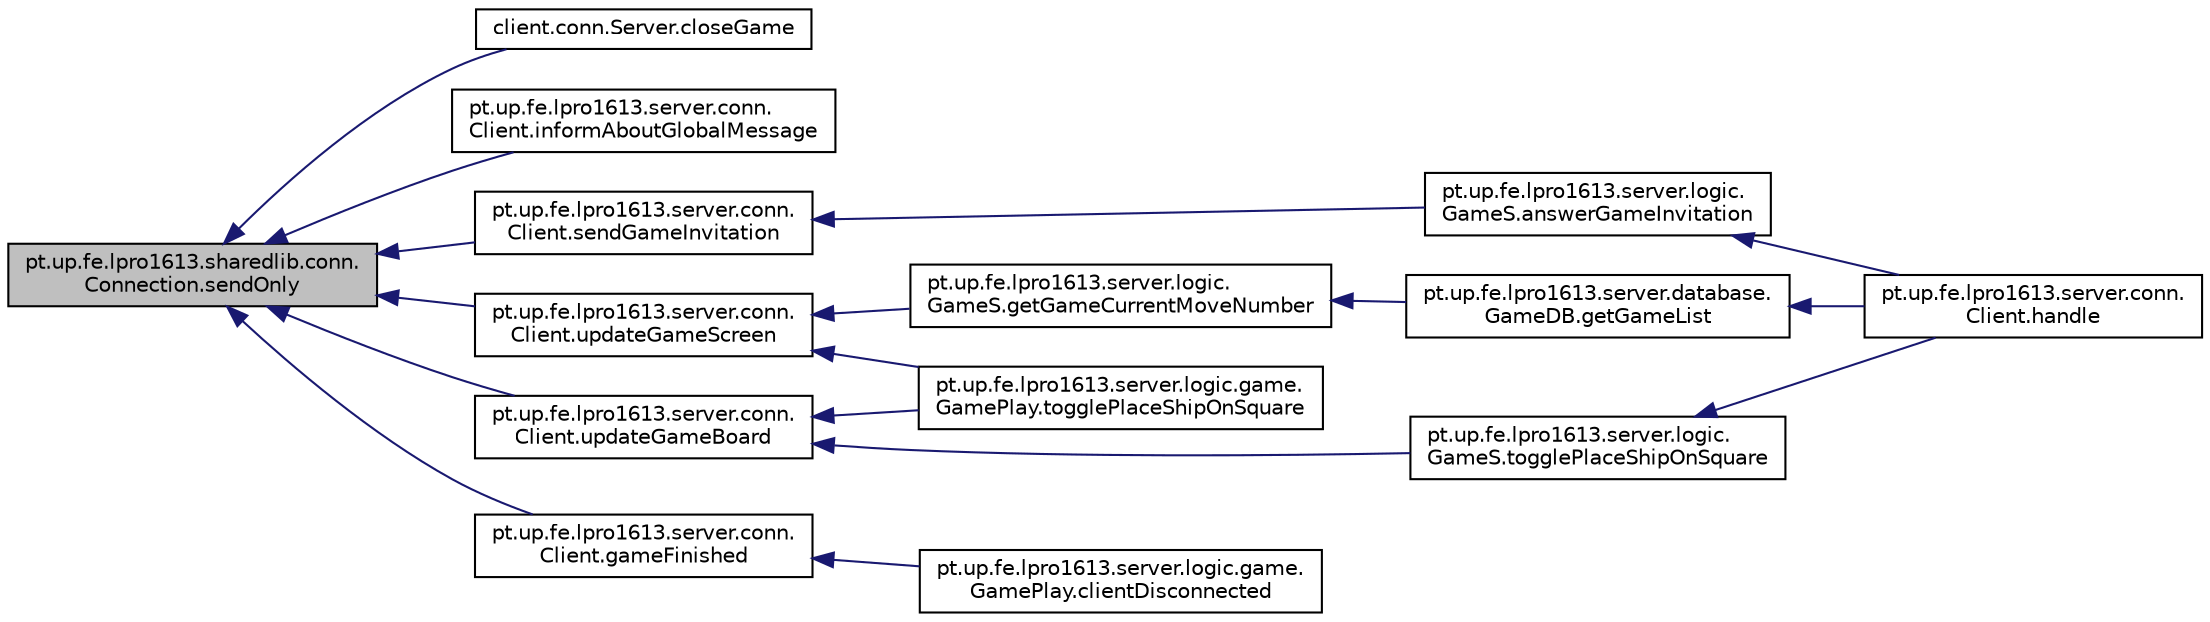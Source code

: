 digraph "pt.up.fe.lpro1613.sharedlib.conn.Connection.sendOnly"
{
  edge [fontname="Helvetica",fontsize="10",labelfontname="Helvetica",labelfontsize="10"];
  node [fontname="Helvetica",fontsize="10",shape=record];
  rankdir="LR";
  Node31 [label="pt.up.fe.lpro1613.sharedlib.conn.\lConnection.sendOnly",height=0.2,width=0.4,color="black", fillcolor="grey75", style="filled", fontcolor="black"];
  Node31 -> Node32 [dir="back",color="midnightblue",fontsize="10",style="solid",fontname="Helvetica"];
  Node32 [label="client.conn.Server.closeGame",height=0.2,width=0.4,color="black", fillcolor="white", style="filled",URL="$classclient_1_1conn_1_1_server.html#a5d1f1961306d3e06c895abc90dfddf9f"];
  Node31 -> Node33 [dir="back",color="midnightblue",fontsize="10",style="solid",fontname="Helvetica"];
  Node33 [label="pt.up.fe.lpro1613.server.conn.\lClient.informAboutGlobalMessage",height=0.2,width=0.4,color="black", fillcolor="white", style="filled",URL="$classpt_1_1up_1_1fe_1_1lpro1613_1_1server_1_1conn_1_1_client.html#aea2e952268afe16993958c8affb921cb"];
  Node31 -> Node34 [dir="back",color="midnightblue",fontsize="10",style="solid",fontname="Helvetica"];
  Node34 [label="pt.up.fe.lpro1613.server.conn.\lClient.updateGameScreen",height=0.2,width=0.4,color="black", fillcolor="white", style="filled",URL="$classpt_1_1up_1_1fe_1_1lpro1613_1_1server_1_1conn_1_1_client.html#ad3cc8b10b942f6260a0e7db7f5a0a538"];
  Node34 -> Node35 [dir="back",color="midnightblue",fontsize="10",style="solid",fontname="Helvetica"];
  Node35 [label="pt.up.fe.lpro1613.server.logic.game.\lGamePlay.togglePlaceShipOnSquare",height=0.2,width=0.4,color="black", fillcolor="white", style="filled",URL="$classpt_1_1up_1_1fe_1_1lpro1613_1_1server_1_1logic_1_1game_1_1_game_play.html#a6fcb90a31171ecfc5a9ed4f41b2396ee"];
  Node34 -> Node36 [dir="back",color="midnightblue",fontsize="10",style="solid",fontname="Helvetica"];
  Node36 [label="pt.up.fe.lpro1613.server.logic.\lGameS.getGameCurrentMoveNumber",height=0.2,width=0.4,color="black", fillcolor="white", style="filled",URL="$classpt_1_1up_1_1fe_1_1lpro1613_1_1server_1_1logic_1_1_game_s.html#a7ba4f1f49645551b9b9537981b66e6e9"];
  Node36 -> Node37 [dir="back",color="midnightblue",fontsize="10",style="solid",fontname="Helvetica"];
  Node37 [label="pt.up.fe.lpro1613.server.database.\lGameDB.getGameList",height=0.2,width=0.4,color="black", fillcolor="white", style="filled",URL="$classpt_1_1up_1_1fe_1_1lpro1613_1_1server_1_1database_1_1_game_d_b.html#a4c567854868d16ae9b919c0655be65a7"];
  Node37 -> Node38 [dir="back",color="midnightblue",fontsize="10",style="solid",fontname="Helvetica"];
  Node38 [label="pt.up.fe.lpro1613.server.conn.\lClient.handle",height=0.2,width=0.4,color="black", fillcolor="white", style="filled",URL="$classpt_1_1up_1_1fe_1_1lpro1613_1_1server_1_1conn_1_1_client.html#a81efbd1e6b06189da5c814ac767a4a98"];
  Node31 -> Node39 [dir="back",color="midnightblue",fontsize="10",style="solid",fontname="Helvetica"];
  Node39 [label="pt.up.fe.lpro1613.server.conn.\lClient.sendGameInvitation",height=0.2,width=0.4,color="black", fillcolor="white", style="filled",URL="$classpt_1_1up_1_1fe_1_1lpro1613_1_1server_1_1conn_1_1_client.html#a2d18ebb9809e36b016e9db24c8274522"];
  Node39 -> Node40 [dir="back",color="midnightblue",fontsize="10",style="solid",fontname="Helvetica"];
  Node40 [label="pt.up.fe.lpro1613.server.logic.\lGameS.answerGameInvitation",height=0.2,width=0.4,color="black", fillcolor="white", style="filled",URL="$classpt_1_1up_1_1fe_1_1lpro1613_1_1server_1_1logic_1_1_game_s.html#ae7f86b6c54f2a043f3f08560fd4ee7b5"];
  Node40 -> Node38 [dir="back",color="midnightblue",fontsize="10",style="solid",fontname="Helvetica"];
  Node31 -> Node41 [dir="back",color="midnightblue",fontsize="10",style="solid",fontname="Helvetica"];
  Node41 [label="pt.up.fe.lpro1613.server.conn.\lClient.updateGameBoard",height=0.2,width=0.4,color="black", fillcolor="white", style="filled",URL="$classpt_1_1up_1_1fe_1_1lpro1613_1_1server_1_1conn_1_1_client.html#a68fc46855fd613c9ca06c32da08c2f5a"];
  Node41 -> Node35 [dir="back",color="midnightblue",fontsize="10",style="solid",fontname="Helvetica"];
  Node41 -> Node42 [dir="back",color="midnightblue",fontsize="10",style="solid",fontname="Helvetica"];
  Node42 [label="pt.up.fe.lpro1613.server.logic.\lGameS.togglePlaceShipOnSquare",height=0.2,width=0.4,color="black", fillcolor="white", style="filled",URL="$classpt_1_1up_1_1fe_1_1lpro1613_1_1server_1_1logic_1_1_game_s.html#a23c0059ae1482561f185d2fe06fa4582"];
  Node42 -> Node38 [dir="back",color="midnightblue",fontsize="10",style="solid",fontname="Helvetica"];
  Node31 -> Node43 [dir="back",color="midnightblue",fontsize="10",style="solid",fontname="Helvetica"];
  Node43 [label="pt.up.fe.lpro1613.server.conn.\lClient.gameFinished",height=0.2,width=0.4,color="black", fillcolor="white", style="filled",URL="$classpt_1_1up_1_1fe_1_1lpro1613_1_1server_1_1conn_1_1_client.html#a58789376953d4b6f316a48627dffbae1"];
  Node43 -> Node44 [dir="back",color="midnightblue",fontsize="10",style="solid",fontname="Helvetica"];
  Node44 [label="pt.up.fe.lpro1613.server.logic.game.\lGamePlay.clientDisconnected",height=0.2,width=0.4,color="black", fillcolor="white", style="filled",URL="$classpt_1_1up_1_1fe_1_1lpro1613_1_1server_1_1logic_1_1game_1_1_game_play.html#a23edaada7de872711e0cfe61163dec57"];
}
